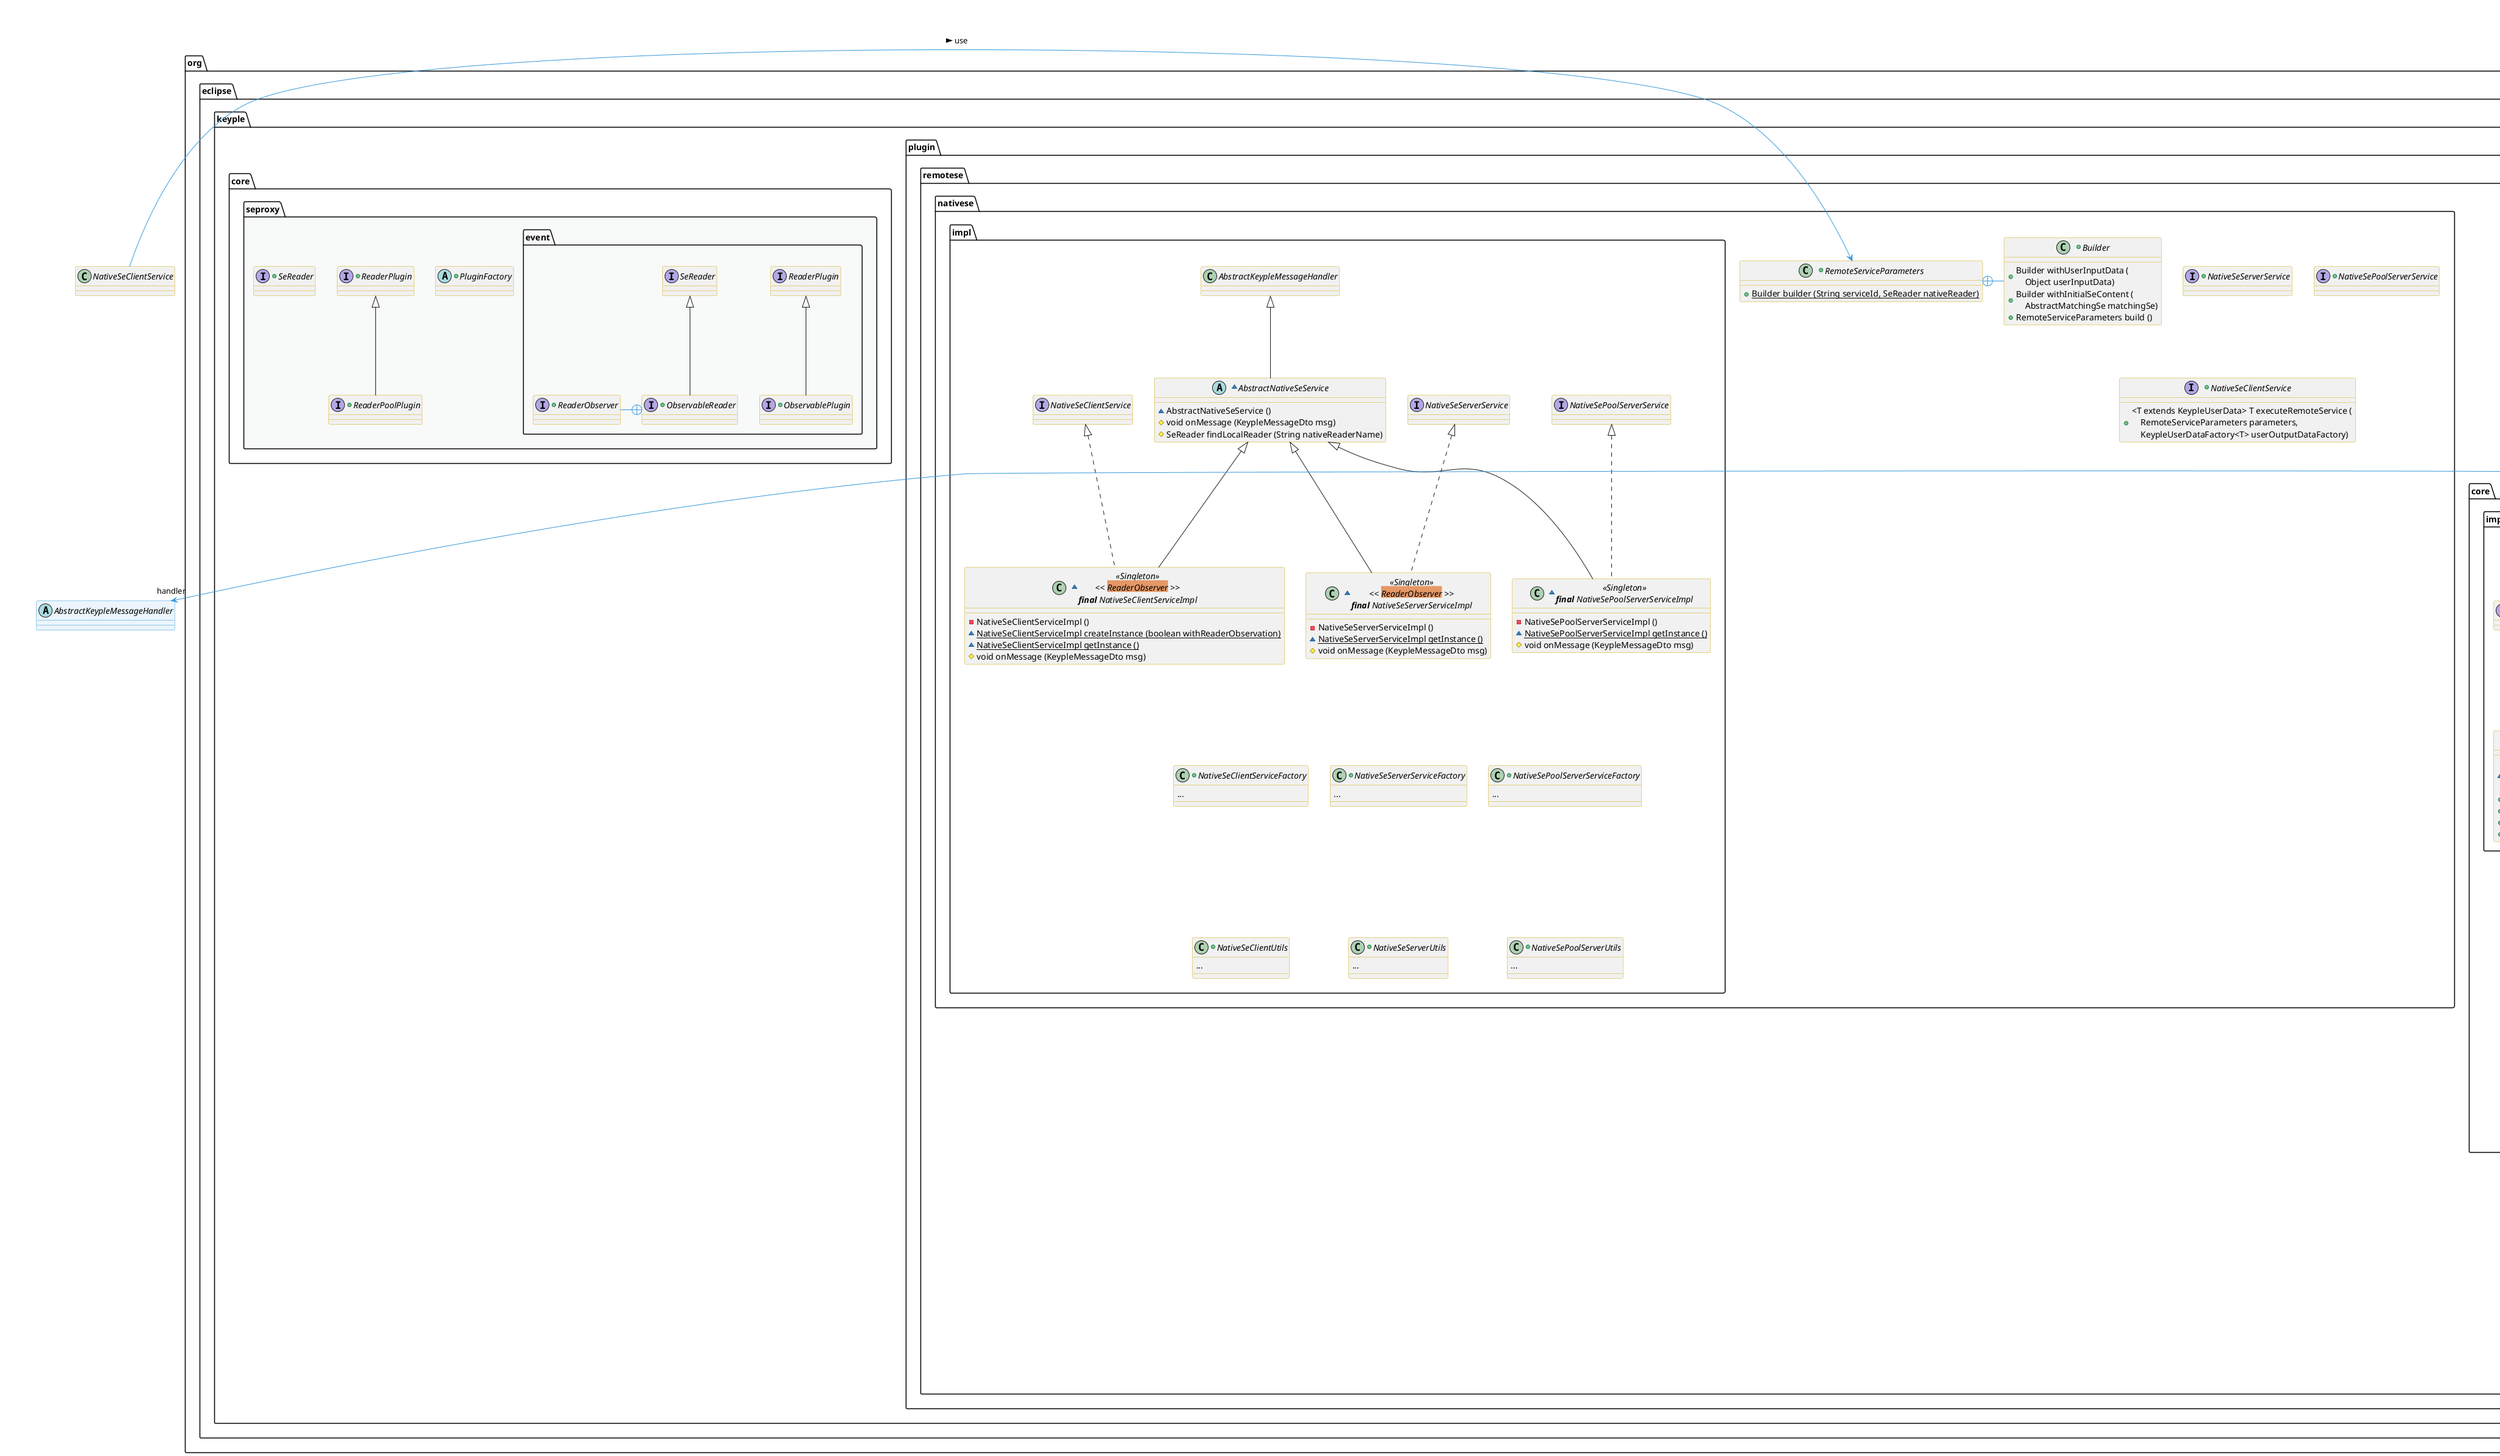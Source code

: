 @startuml
title
    Keyple Plugin Remote SE (23/06/2020)
end title

' == THEME ==

'Couleurs issues de : https://htmlcolorcodes.com/fr/tableau-de-couleur/tableau-de-couleur-design-plat/
!define C_GREY1 F8F9F9
!define C_GREY2 F2F3F4
!define C_GREY3 E5E7E9
!define C_GREY4 D7DBDD
!define C_GREY5 CACFD2
!define C_GREY6 BDC3C7
!define C_LINK 3498DB
!define C_USE 27AE60

skinparam Shadowing false
skinparam ClassFontStyle italic
skinparam ClassBorderColor #D4AC0D
skinparam stereotypeABorderColor #A9DCDF
skinparam stereotypeIBorderColor #B4A7E5
skinparam stereotypeCBorderColor #ADD1B2
skinparam stereotypeEBorderColor #EB93DF
' Red
skinparam ClassBackgroundColor<<red>> #FDEDEC
skinparam ClassBorderColor<<red>> #E74C3C
hide <<red>> stereotype
' Purple
skinparam ClassBackgroundColor<<purple>> #F4ECF7
skinparam ClassBorderColor<<purple>> #8E44AD
hide <<purple>> stereotype
' blue
skinparam ClassBackgroundColor<<blue>> #EBF5FB
skinparam ClassBorderColor<<blue>> #3498DB
hide <<blue>> stereotype
' Green
skinparam ClassBackgroundColor<<green>> #E9F7EF
skinparam ClassBorderColor<<green>> #27AE60
hide <<green>> stereotype
' Grey
skinparam ClassBackgroundColor<<grey>> #EAECEE
skinparam ClassBorderColor<<grey>> #2C3E50
hide <<grey>> stereotype

' == CONTENT ==

package org.eclipse.keyple.core.seproxy {

    +abstract PluginFactory {
    }
    +interface ReaderPlugin {
    }
    +interface ReaderPoolPlugin extends ReaderPlugin {
    }
    +interface SeReader {
    }

    package event {
        +interface ObservablePlugin extends ReaderPlugin {
        }
        +interface ObservableReader extends SeReader {
        }
        +interface ReaderObserver {
        }
    }
}

package org.eclipse.keyple.plugin.remotese {

    package core {

        together {

            ' Nodes
            +interface KeypleClientAsyncNode {
                +void onOpen (\n    String sessionId)
                +void onMessage (\n    KeypleMessageDto msg)
                +void onClose (\n    String sessionId)
                +void onError (\n    String sessionId,\n    Throwable error)
            }
            +interface KeypleServerAsyncNode {
                +void onMessage (\n    KeypleMessageDto msg)
                +void onError (\n    String sessionId,\n    Throwable error)
            }
            +interface KeypleClientSyncNode {
            }
            +interface KeypleServerSyncNode {
                +List<KeypleMessageDto> onRequest (\n    KeypleMessageDto msg)
            }

            ' Sender
            +interface KeypleClientAsync {
                +void openSession (\n    String sessionId)
                +void sendMessage (\n    KeypleMessageDto msg)
                +void closeSession (\n    String sessionId)
            }
            +interface KeypleServerAsync {
                +void sendMessage (\n    KeypleMessageDto msg)
            }
            +interface KeypleClientSync {
                +List<KeypleMessageDto> sendRequest (\n    KeypleMessageDto msg)
            }

            ' DTO
            +class KeypleMessageDto {
                + String sessionId
                + String action
                + String clientNodeId
                + String serverNodeId
                + String nativeReaderName
                + String virtualReaderName
                + String body
                + String errorCode
                + String errorMessage
            }
            +interface KeypleUserDataFactory<T extends KeypleUserData> {
                +T getInstance(Map<String, String> data)
            }
            +interface KeypleUserData {
                +Map<String, String> toMap()
            }

        }

        package impl as coreImpl {

            ' Handler
            +abstract AbstractKeypleMessageHandler {
                # boolean isBoundToSyncNode
                # AbstractKeypleMessageHandler ()
                + void bindClientAsyncNode (KeypleClientAsync endpoint)
                + void bindServerAsyncNode (KeypleServerAsync endpoint)
                + void bindClientSyncNode (KeypleClientSync endpoint,\n ServerPushEventStrategy pluginObservationStrategy,\n ServerPushEventStrategy readerObservationStrategy)
                + void bindServerSyncNode ()
                # {abstract} **abstract** void onMessage (KeypleMessageDto msg)
            }

            ' Node
            +abstract AbstractKeypleNode {
                # String nodeId
                ~ AbstractKeypleNode (AbstractKeypleMessageHandler handler)
                + {abstract} **abstract** List<KeypleMessageDto> sendRequest (KeypleMessageDto msg)
                + {abstract} **abstract** void sendMessage (KeypleMessageDto msg)
            }
            ' Async Node
            +class "**final** KeypleClientAsyncNodeImpl" as KeypleClientAsyncNodeImpl extends AbstractKeypleNode implements KeypleClientAsyncNode {
                ~ KeypleClientAsyncNodeImpl (\n KeypleClientAsync endpoint,\n AbstractKeypleMessageHandler handler)
                + void openSession (String sessionId)
                + List<KeypleMessageDto> sendRequest (KeypleMessageDto msg)
                + void sendMessage (KeypleMessageDto msg)
                + void closeSession (String sessionId)
            }
            +class "**final** KeypleServerAsyncNodeImpl" as KeypleServerAsyncNodeImpl extends AbstractKeypleNode implements KeypleServerAsyncNode {
                ~ KeypleServerAsyncNodeImpl (\n KeypleServerAsync endpoint,\n AbstractKeypleMessageHandler handler)
                + List<KeypleMessageDto> sendRequest (KeypleMessageDto msg)
                + void sendMessage (KeypleMessageDto msg)
            }
            ' Sync Node
            +class "**final** KeypleClientSyncNodeImpl" as KeypleClientSyncNodeImpl extends AbstractKeypleNode implements KeypleClientSyncNode {
                ~ KeypleClientSyncNodeImpl (\n KeypleClientSync endpoint,\n AbstractKeypleMessageHandler handler,\n ServerPushEventStrategy pluginObservationStrategy,\n ServerPushEventStrategy readerObservationStrategy)
                + List<KeypleMessageDto> sendRequest (KeypleMessageDto msg)
                + void sendMessage (KeypleMessageDto msg)
            }
            +class "**final** KeypleServerSyncNodeImpl" as KeypleServerSyncNodeImpl extends AbstractKeypleNode implements KeypleServerSyncNode {
                - Map<String, Object> : clientRequesterById
                - Map<Object, KeypleMessageDto> : clientAdditionalMessageByRequester
                ~ KeypleServerSyncNodeImpl (\n AbstractKeypleMessageHandler handler)
                + List<KeypleMessageDto> sendRequest (KeypleMessageDto msg)
                + void sendMessage (KeypleMessageDto msg)
                + void setAdditionalOutgoingMessage (KeypleMessageDto msg)
            }

            ' Server Push Event Strategy
            +class ServerPushEventStrategy {
                +ServerPushEventStrategy (Type type)
                +ServerPushEventStrategy setDuration (int durationInSeconds)
                ~Type getType ()
                ~int getDuration ()
            }
            +enum Type {
                POLLING
                LONG_POLLING
            }

        }

    }

    package nativese {

        together {

            +interface NativeSeServerService {
            }
            +interface NativeSePoolServerService {
            }
            +interface NativeSeClientService {
                +<T extends KeypleUserData> T executeRemoteService (\n    RemoteServiceParameters parameters,\n    KeypleUserDataFactory<T> userOutputDataFactory)
            }
            +class RemoteServiceParameters {
                +{static} Builder builder (String serviceId, SeReader nativeReader)
            }
            +class "Builder" as RemoteServiceParametersBuilder {
                +Builder withUserInputData (\n    Object userInputData)
                +Builder withInitialSeContent (\n    AbstractMatchingSe matchingSe)
                +RemoteServiceParameters build ()
            }

        }

        package impl as nativeSeImpl {

            together {

                ' Factories
                +class NativeSeClientServiceFactory {
                    ...
                }
                +class NativeSeServerServiceFactory {
                    ...
                }
                +class NativeSePoolServerServiceFactory {
                    ...
                }

                ' Utilitaires Slave
                +class NativeSeClientUtils {
                    ...
                }
                +class NativeSeServerUtils {
                    ...
                }
                +class NativeSePoolServerUtils {
                    ...
                }

            }

            together {

                ' Native Handler
                ~abstract AbstractNativeSeService extends AbstractKeypleMessageHandler {
                    ~ AbstractNativeSeService ()
                    # void onMessage (KeypleMessageDto msg)
                    # SeReader findLocalReader (String nativeReaderName)
                }
                ~class "<< Singleton >>\n<< <back:#E59866>ReaderObserver</back> >>\n**final** NativeSeClientServiceImpl" as NativeSeClientServiceImpl extends AbstractNativeSeService implements NativeSeClientService {
                    - NativeSeClientServiceImpl ()
                    ~ {static} NativeSeClientServiceImpl createInstance (boolean withReaderObservation)
                    ~ {static} NativeSeClientServiceImpl getInstance ()
                    # void onMessage (KeypleMessageDto msg)
                }
                ~class "<< Singleton >>\n<< <back:#E59866>ReaderObserver</back> >>\n**final** NativeSeServerServiceImpl" as NativeSeServerServiceImpl extends AbstractNativeSeService implements NativeSeServerService {
                    - NativeSeServerServiceImpl ()
                    ~ {static} NativeSeServerServiceImpl getInstance ()
                    # void onMessage (KeypleMessageDto msg)
                }
                ~class "<< Singleton >>\n**final** NativeSePoolServerServiceImpl" as NativeSePoolServerServiceImpl extends AbstractNativeSeService implements NativeSePoolServerService {
                    - NativeSePoolServerServiceImpl ()
                    ~ {static} NativeSePoolServerServiceImpl getInstance ()
                    # void onMessage (KeypleMessageDto msg)
                }

            }

        }

    }

    package virtualse {

        together {

            ' Remote Handlers
            +interface "<< <back:#D2B4DE>ReaderPlugin</back> >>\nRemoteSeClientPlugin" as RemoteSeClientPlugin {
            }
            +interface "<< <back:#82E0AA>ObservablePlugin</back> >>\nRemoteSeClientObservablePlugin" as RemoteSeClientObservablePlugin extends RemoteSeClientPlugin {
            }
            +interface "<< <back:#AED6F1>ReaderPoolPlugin</back> >>\nRemoteSePoolClientPlugin" as RemoteSePoolClientPlugin {
            }
            +interface "<< <back:#82E0AA>ObservablePlugin</back> >>\nRemoteSeServerPlugin" as RemoteSeServerPlugin {
                +RemoteSeServerReader getReader (String name)
                +void terminateService (String virtualReaderName,\n KeypleUserData userOutputData)
            }

            ' Remote Readers
            +interface "<< <back:#D0ECE7>SeReader</back> >>\nRemoteSeServerReader" as RemoteSeServerReader {
                +String getServiceId ()
                +<T extends KeypleUserData> T getUserInputData (\n    KeypleUserDataFactory<T> userInputDataFactory)
                +AbstractMatchingSe getInitialSeContent ()
            }
            +interface "<< <back:#FDEBD0>ObservableReader</back> >>\nRemoteSeServerObservableReader" as RemoteSeServerObservableReader extends RemoteSeServerReader {
            }

        }

        package impl as virtualSeImpl {

            together {
                ' Utilitaires Master
                +class RemoteSeServerUtils {
                    ...
                }
                +class RemoteSeClientUtils {
                    ...
                }
                +class RemoteSePoolClientUtils {
                    ...
                }

                ' Factories
                +class "<< <back:#F5B7B1>PluginFactory</back> >>\nRemoteSeServerPluginFactory" as RemoteSeServerPluginFactory {
                    ...
                }
                +class "<< <back:#F5B7B1>PluginFactory</back> >>\nRemoteSeClientPluginFactory" as RemoteSeClientPluginFactory {
                    -ServerPushEventStrategy pluginObservationStrategy
                    -ServerPushEventStrategy readerObservationStrategy
                    ...
                }
                +class "<< <back:#F5B7B1>PluginFactory</back> >>\nRemoteSePoolClientPluginFactory" as RemoteSePoolClientPluginFactory {
                    ...
                }
            }

            ' Remote Handler
            ~abstract "<< <back:#D2B4DE>ReaderPlugin</back> >>\nAbstractRemoteSePlugin" as AbstractRemoteSePlugin extends AbstractKeypleMessageHandler {
                ~ AbstractRemoteSePlugin (String name)
                # void onMessage (\n KeypleMessageDto msg)
            }


            ~class "**final** RemoteSeServerPluginImpl" as RemoteSeServerPluginImpl extends AbstractRemoteSePlugin implements RemoteSeServerPlugin {
                ~ RemoteSeServerPluginImpl (String name)
                # void onMessage (\n KeypleMessageDto msg)
            }
            ~class "**final** RemoteSeClientObservablePluginImpl" as RemoteSeClientObservablePluginImpl extends RemoteSeClientPluginImpl implements RemoteSeClientObservablePlugin {
                ~ RemoteSeClientObservablePluginImpl (String name,\n ServerPushEventStrategy pluginObservationStrategy,\n ServerPushEventStrategy readerObservationStrategy)
            }
            ~class "**final** RemoteSePoolClientPluginImpl" as RemoteSePoolClientPluginImpl extends AbstractRemoteSePlugin implements RemoteSePoolClientPlugin {
                ~ RemoteSePoolClientPluginImpl (String name)
                # void onMessage (\n KeypleMessageDto msg)
            }
            ~class "RemoteSeClientPluginImpl" as RemoteSeClientPluginImpl extends AbstractRemoteSePlugin implements RemoteSeClientPlugin {
                ~ RemoteSeClientPluginImpl (String name,\n ServerPushEventStrategy readerObservationStrategy)
                # void onMessage (KeypleMessageDto msg)
            }
            ' Virtual Readers
            ~abstract "<< <back:#D0ECE7>SeReader</back> >>\nAbstractVirtualReader" as AbstractVirtualReader {
                ~ AbstractVirtualReader (String name,\n AbstractKeypleNode node)
                ~ void onMessage (KeypleMessageDto msg)
            }
            ~class "**final** VirtualReader" as VirtualReader extends AbstractVirtualReader {
                ~ VirtualReader (String name,\n AbstractKeypleNode node)
            }
            ~class "<< <back:#FDEBD0>ObservableReader</back> >>\n**final** VirtualObservableReader" as VirtualObservableReader extends AbstractVirtualReader {
                ~ VirtualObservableReader (String name,\n AbstractKeypleNode node)
            }
            ' Server Readers
            ~abstract AbstractServerVirtualReader implements RemoteSeServerReader {
                ~ AbstractServerVirtualReader (\n AbstractVirtualReader reader,\n String serviceId,\n String clientNodeId,\n AbstractMatchingSe matchingSe,\n Object userInputData)
            }
            ~class "**final** ServerVirtualReader" as ServerVirtualReader extends AbstractServerVirtualReader {
                ~ ServerVirtualReader (\n AbstractVirtualReader reader,\n String serviceId,\n String clientNodeId,\n AbstractMatchingSe matchingSe,\n Object userInputData)
            }
            ~class "**final** ServerVirtualObservableReader" as ServerVirtualObservableReader extends AbstractServerVirtualReader implements RemoteSeServerObservableReader {
                ~ ServerVirtualObservableReader (\n AbstractVirtualReader reader,\n String serviceId,\n String clientNodeId,\n AbstractMatchingSe matchingSe,\n Object userInputData)
            }

        }

    }

}

' Associations
ObservableReader +-left- ReaderObserver #C_LINK
AbstractKeypleMessageHandler "handler" <--> "node" AbstractKeypleNode #C_LINK
KeypleClientAsyncNodeImpl --> "endpoint" KeypleClientAsync #C_LINK
KeypleServerAsyncNodeImpl --> "endpoint" KeypleServerAsync #C_LINK
KeypleClientSyncNodeImpl --> "endpoint" KeypleClientSync #C_LINK
RemoteSeClientPluginImpl *--> "1..N" AbstractVirtualReader #C_LINK : readers
RemoteSeServerPluginImpl *--> "1..N" AbstractServerVirtualReader #C_LINK : readers
AbstractServerVirtualReader o-up-> "1" AbstractVirtualReader #C_LINK : decorates
RemoteSePoolClientPluginImpl *--> "1..N" VirtualReader #C_LINK : readers
AbstractVirtualReader -up-> "node" AbstractKeypleNode #C_LINK
RemoteSeServerPlugin *--> "1..N" RemoteSeServerReader #C_LINK : readers
NativeSeClientService -right-> RemoteServiceParameters #C_LINK : use >
RemoteServiceParameters +-right- RemoteServiceParametersBuilder #C_LINK
ServerPushEventStrategy +-right- Type #C_LINK
ServerPushEventStrategy *-right-> "type" Type #C_LINK
KeypleUserDataFactory -right-> KeypleUserData #C_LINK : create >

' == LAYOUT ==

ObservableReader -[hidden]- AbstractKeypleMessageHandler
KeypleServerSyncNodeImpl -[hidden]- KeypleMessageDto
KeypleMessageDto -[hidden]- KeypleUserData
KeypleUserData -[hidden]- NativeSeClientService
NativeSeClientService -[hidden]- AbstractNativeSeService

NativeSeServerServiceImpl -[hidden]- NativeSeServerServiceFactory
NativeSeServerServiceFactory -[hidden]- NativeSeServerUtils
NativeSePoolServerServiceImpl -[hidden]- NativeSePoolServerServiceFactory
NativeSePoolServerServiceFactory -[hidden]- NativeSePoolServerUtils
NativeSeClientServiceImpl -[hidden]- NativeSeClientServiceFactory
NativeSeClientServiceFactory -[hidden]- NativeSeClientUtils

ServerVirtualObservableReader -[hidden]- RemoteSePoolClientPluginFactory
RemoteSeServerPluginFactory -[hidden]- RemoteSeServerUtils
RemoteSeClientPluginFactory -[hidden]- RemoteSeClientUtils
RemoteSePoolClientPluginFactory -[hidden]- RemoteSePoolClientUtils

' == STYLE ==

package org.eclipse.keyple.core.seproxy #C_GREY1 {}
package event #C_GREY2 {}
package core #C_GREY1 {}
package coreImpl #C_GREY2 {}
package nativese #C_GREY1 {}
package nativeSeImpl #C_GREY2 {}
package virtualse #C_GREY1 {}
package virtualSeImpl #C_GREY2 {}

abstract PluginFactory <<grey>> #F5B7B1
interface ReaderPlugin <<grey>> #D2B4DE
interface ReaderPoolPlugin <<grey>> #AED6F1
interface SeReader <<grey>> #D0ECE7
interface ObservablePlugin <<grey>> #82E0AA
interface ObservableReader <<grey>> #FDEBD0
interface ReaderObserver <<grey>> #E59866

abstract AbstractKeypleMessageHandler <<blue>>
abstract AbstractKeypleNode <<blue>>
class KeypleClientAsyncNodeImpl <<blue>>
class KeypleServerAsyncNodeImpl <<blue>>
class KeypleClientSyncNodeImpl <<blue>>
class KeypleServerSyncNodeImpl <<blue>>
class ServerPushEventStrategy <<blue>>
enum Type <<blue>>

abstract AbstractNativeSeService <<red>>
class NativeSeClientServiceImpl <<red>>
class NativeSeServerServiceImpl <<red>>
class NativeSePoolServerServiceImpl <<red>>
abstract AbstractRemoteSePlugin <<red>>
class RemoteSeClientPluginImpl <<red>>
class RemoteSeClientObservablePluginImpl <<red>>
class RemoteSeServerPluginImpl <<red>>
class RemoteSePoolClientPluginImpl <<red>>
abstract AbstractVirtualReader <<red>>
class VirtualReader <<red>>
class VirtualObservableReader <<red>>
abstract AbstractServerVirtualReader <<red>>
class ServerVirtualReader <<red>>
class ServerVirtualObservableReader <<red>>

@enduml